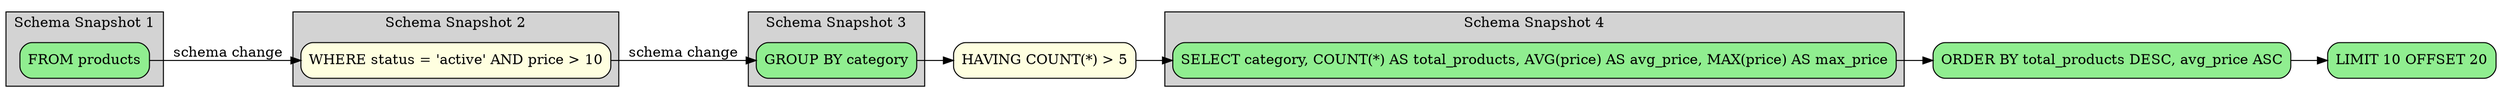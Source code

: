 digraph sqloflow {
  rankdir=LR;
  node [shape=box, style=rounded];

  // Schema view with snapshots
  subgraph cluster_0 {
    label="Schema Snapshot 1";
    style=filled;
    fillcolor=lightgray;
    // Relations: products
    node_0 [label="FROM products", fillcolor=lightgreen, style="filled,rounded"];
  }
  subgraph cluster_1 {
    label="Schema Snapshot 2";
    style=filled;
    fillcolor=lightgray;
    // Relations: products
    node_1 [label="WHERE status = 'active' AND price > 10", fillcolor=lightyellow, style="filled,rounded"];
  }
  subgraph cluster_2 {
    label="Schema Snapshot 3";
    style=filled;
    fillcolor=lightgray;
    // Relations: _grouped
    node_2 [label="GROUP BY category", fillcolor=lightgreen, style="filled,rounded"];
  }
  node_3 [label="HAVING COUNT(*) > 5", fillcolor=lightyellow, style="filled,rounded"];
  node_5 [label="ORDER BY total_products DESC, avg_price ASC", fillcolor=lightgreen, style="filled,rounded"];
  node_6 [label="LIMIT 10 OFFSET 20", fillcolor=lightgreen, style="filled,rounded"];
  subgraph cluster_3 {
    label="Schema Snapshot 4";
    style=filled;
    fillcolor=lightgray;
    // Relations: _result
    node_4 [label="SELECT category, COUNT(*) AS total_products, AVG(price) AS avg_price, MAX(price) AS max_price", fillcolor=lightgreen, style="filled,rounded"];
  }

  // Schema transformation edges
  node_0 -> node_1 [color=black, label="schema change"];
  node_1 -> node_2 [color=black, label="schema change"];
  node_2 -> node_3 [color=black];
  node_3 -> node_4 [color=black];
  node_4 -> node_5 [color=black];
  node_5 -> node_6 [color=black];
}